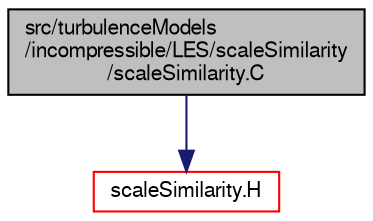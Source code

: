 digraph "src/turbulenceModels/incompressible/LES/scaleSimilarity/scaleSimilarity.C"
{
  bgcolor="transparent";
  edge [fontname="FreeSans",fontsize="10",labelfontname="FreeSans",labelfontsize="10"];
  node [fontname="FreeSans",fontsize="10",shape=record];
  Node0 [label="src/turbulenceModels\l/incompressible/LES/scaleSimilarity\l/scaleSimilarity.C",height=0.2,width=0.4,color="black", fillcolor="grey75", style="filled", fontcolor="black"];
  Node0 -> Node1 [color="midnightblue",fontsize="10",style="solid",fontname="FreeSans"];
  Node1 [label="scaleSimilarity.H",height=0.2,width=0.4,color="red",URL="$a17447.html"];
}
